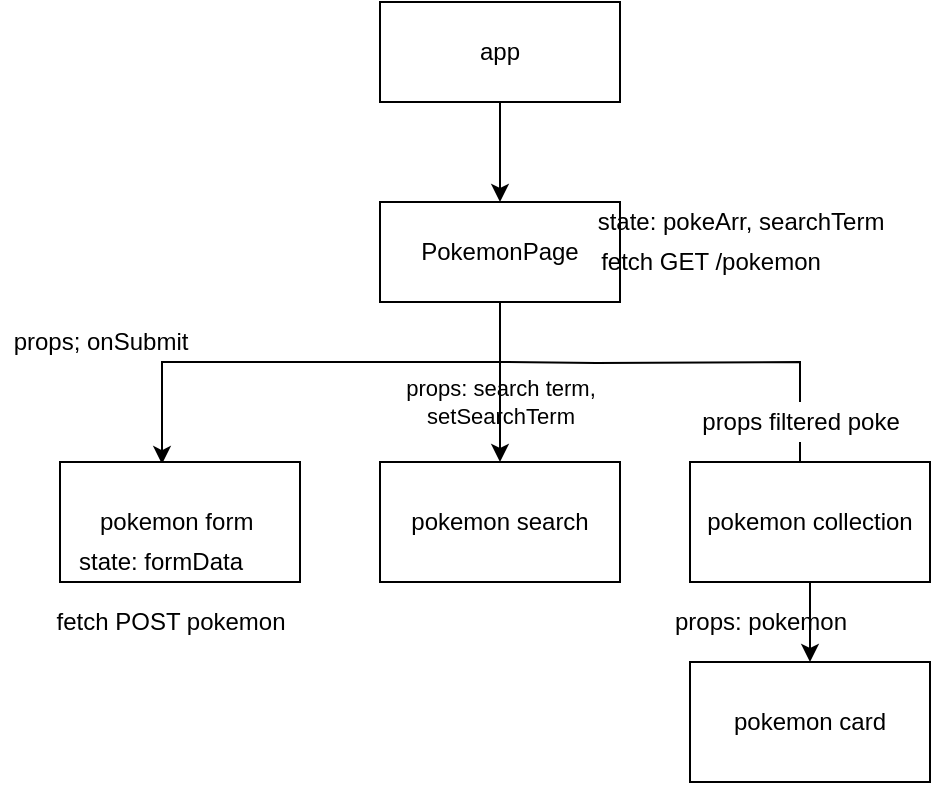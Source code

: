 <mxfile>
    <diagram id="qBKK4ktWZqn9E7kpjLpY" name="Page-1">
        <mxGraphModel dx="1447" dy="520" grid="1" gridSize="10" guides="1" tooltips="1" connect="1" arrows="1" fold="1" page="1" pageScale="1" pageWidth="850" pageHeight="1100" math="0" shadow="0">
            <root>
                <mxCell id="0"/>
                <mxCell id="1" parent="0"/>
                <mxCell id="8" style="edgeStyle=orthogonalEdgeStyle;rounded=0;orthogonalLoop=1;jettySize=auto;html=1;entryX=0.5;entryY=0;entryDx=0;entryDy=0;" edge="1" parent="1" source="2" target="3">
                    <mxGeometry relative="1" as="geometry"/>
                </mxCell>
                <mxCell id="2" value="app" style="whiteSpace=wrap;html=1;" vertex="1" parent="1">
                    <mxGeometry x="150" y="70" width="120" height="50" as="geometry"/>
                </mxCell>
                <mxCell id="9" style="edgeStyle=orthogonalEdgeStyle;rounded=0;orthogonalLoop=1;jettySize=auto;html=1;exitX=0.5;exitY=1;exitDx=0;exitDy=0;entryX=0.425;entryY=0.017;entryDx=0;entryDy=0;entryPerimeter=0;" edge="1" parent="1" source="3" target="4">
                    <mxGeometry relative="1" as="geometry">
                        <mxPoint x="40" y="250" as="targetPoint"/>
                        <Array as="points">
                            <mxPoint x="210" y="250"/>
                            <mxPoint x="41" y="250"/>
                        </Array>
                    </mxGeometry>
                </mxCell>
                <mxCell id="20" value="props: search term,&lt;br&gt;setSearchTerm" style="edgeLabel;html=1;align=center;verticalAlign=middle;resizable=0;points=[];" vertex="1" connectable="0" parent="9">
                    <mxGeometry x="-0.696" y="-1" relative="1" as="geometry">
                        <mxPoint x="8" y="21" as="offset"/>
                    </mxGeometry>
                </mxCell>
                <mxCell id="13" style="edgeStyle=orthogonalEdgeStyle;rounded=0;orthogonalLoop=1;jettySize=auto;html=1;entryX=0.5;entryY=0;entryDx=0;entryDy=0;" edge="1" parent="1" source="3" target="6">
                    <mxGeometry relative="1" as="geometry">
                        <Array as="points">
                            <mxPoint x="210" y="260"/>
                            <mxPoint x="210" y="260"/>
                        </Array>
                    </mxGeometry>
                </mxCell>
                <mxCell id="15" style="edgeStyle=orthogonalEdgeStyle;rounded=0;orthogonalLoop=1;jettySize=auto;html=1;entryX=0.5;entryY=0;entryDx=0;entryDy=0;startArrow=none;" edge="1" parent="1" source="21" target="5">
                    <mxGeometry relative="1" as="geometry">
                        <mxPoint x="210" y="250" as="sourcePoint"/>
                    </mxGeometry>
                </mxCell>
                <mxCell id="3" value="PokemonPage" style="whiteSpace=wrap;html=1;" vertex="1" parent="1">
                    <mxGeometry x="150" y="170" width="120" height="50" as="geometry"/>
                </mxCell>
                <mxCell id="4" value="pokemon form&lt;span style=&quot;white-space: pre&quot;&gt;&#9;&lt;/span&gt;" style="whiteSpace=wrap;html=1;" vertex="1" parent="1">
                    <mxGeometry x="-10" y="300" width="120" height="60" as="geometry"/>
                </mxCell>
                <mxCell id="16" style="edgeStyle=orthogonalEdgeStyle;rounded=0;orthogonalLoop=1;jettySize=auto;html=1;entryX=0.5;entryY=0;entryDx=0;entryDy=0;" edge="1" parent="1" source="5" target="7">
                    <mxGeometry relative="1" as="geometry"/>
                </mxCell>
                <mxCell id="5" value="pokemon collection" style="whiteSpace=wrap;html=1;" vertex="1" parent="1">
                    <mxGeometry x="305" y="300" width="120" height="60" as="geometry"/>
                </mxCell>
                <mxCell id="6" value="pokemon search" style="whiteSpace=wrap;html=1;" vertex="1" parent="1">
                    <mxGeometry x="150" y="300" width="120" height="60" as="geometry"/>
                </mxCell>
                <mxCell id="7" value="pokemon card" style="whiteSpace=wrap;html=1;" vertex="1" parent="1">
                    <mxGeometry x="305" y="400" width="120" height="60" as="geometry"/>
                </mxCell>
                <mxCell id="17" value="state: formData" style="text;html=1;align=center;verticalAlign=middle;resizable=0;points=[];autosize=1;strokeColor=none;" vertex="1" parent="1">
                    <mxGeometry x="-10" y="340" width="100" height="20" as="geometry"/>
                </mxCell>
                <mxCell id="18" value="state: pokeArr, searchTerm&lt;br&gt;" style="text;html=1;align=center;verticalAlign=middle;resizable=0;points=[];autosize=1;strokeColor=none;" vertex="1" parent="1">
                    <mxGeometry x="250" y="170" width="160" height="20" as="geometry"/>
                </mxCell>
                <mxCell id="19" value="fetch GET /pokemon" style="text;html=1;align=center;verticalAlign=middle;resizable=0;points=[];autosize=1;strokeColor=none;" vertex="1" parent="1">
                    <mxGeometry x="250" y="190" width="130" height="20" as="geometry"/>
                </mxCell>
                <mxCell id="21" value="props filtered poke" style="text;html=1;align=center;verticalAlign=middle;resizable=0;points=[];autosize=1;strokeColor=none;" vertex="1" parent="1">
                    <mxGeometry x="305" y="270" width="110" height="20" as="geometry"/>
                </mxCell>
                <mxCell id="22" value="" style="edgeStyle=orthogonalEdgeStyle;rounded=0;orthogonalLoop=1;jettySize=auto;html=1;entryX=0.5;entryY=0;entryDx=0;entryDy=0;endArrow=none;" edge="1" parent="1" target="21">
                    <mxGeometry relative="1" as="geometry">
                        <mxPoint x="210" y="250" as="sourcePoint"/>
                        <mxPoint x="365" y="300" as="targetPoint"/>
                    </mxGeometry>
                </mxCell>
                <mxCell id="23" value="props: pokemon" style="text;html=1;align=center;verticalAlign=middle;resizable=0;points=[];autosize=1;strokeColor=none;" vertex="1" parent="1">
                    <mxGeometry x="290" y="370" width="100" height="20" as="geometry"/>
                </mxCell>
                <mxCell id="24" value="props; onSubmit" style="text;html=1;align=center;verticalAlign=middle;resizable=0;points=[];autosize=1;strokeColor=none;" vertex="1" parent="1">
                    <mxGeometry x="-40" y="230" width="100" height="20" as="geometry"/>
                </mxCell>
                <mxCell id="25" value="fetch POST pokemon" style="text;html=1;align=center;verticalAlign=middle;resizable=0;points=[];autosize=1;strokeColor=none;" vertex="1" parent="1">
                    <mxGeometry x="-20" y="370" width="130" height="20" as="geometry"/>
                </mxCell>
            </root>
        </mxGraphModel>
    </diagram>
</mxfile>